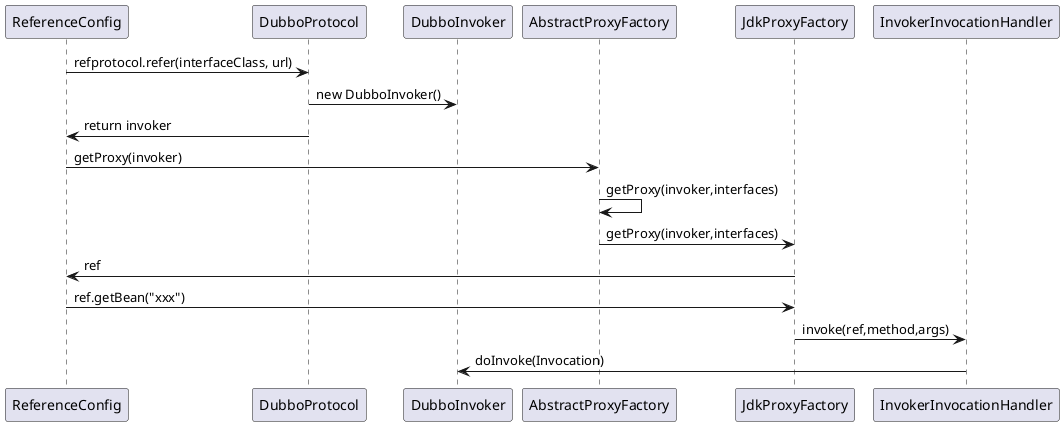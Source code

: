 @startuml
participant "ReferenceConfig"            as ReferenceConfig
participant "DubboProtocol"              as DubboProtocol
participant "DubboInvoker"               as DubboInvoker
participant "AbstractProxyFactory"       as AbstractProxyFactory
participant "JdkProxyFactory"            as JdkProxyFactory
participant "InvokerInvocationHandler"   as InvokerInvocationHandler

ReferenceConfig->DubboProtocol:refprotocol.refer(interfaceClass, url)
DubboProtocol->DubboInvoker:new DubboInvoker()
DubboProtocol->ReferenceConfig:return invoker
ReferenceConfig->AbstractProxyFactory:getProxy(invoker)
AbstractProxyFactory->AbstractProxyFactory:getProxy(invoker,interfaces)
AbstractProxyFactory->JdkProxyFactory:getProxy(invoker,interfaces)
JdkProxyFactory->ReferenceConfig:ref
ReferenceConfig->JdkProxyFactory:ref.getBean("xxx")
JdkProxyFactory->InvokerInvocationHandler:invoke(ref,method,args)
InvokerInvocationHandler->DubboInvoker:doInvoke(Invocation)

@enduml